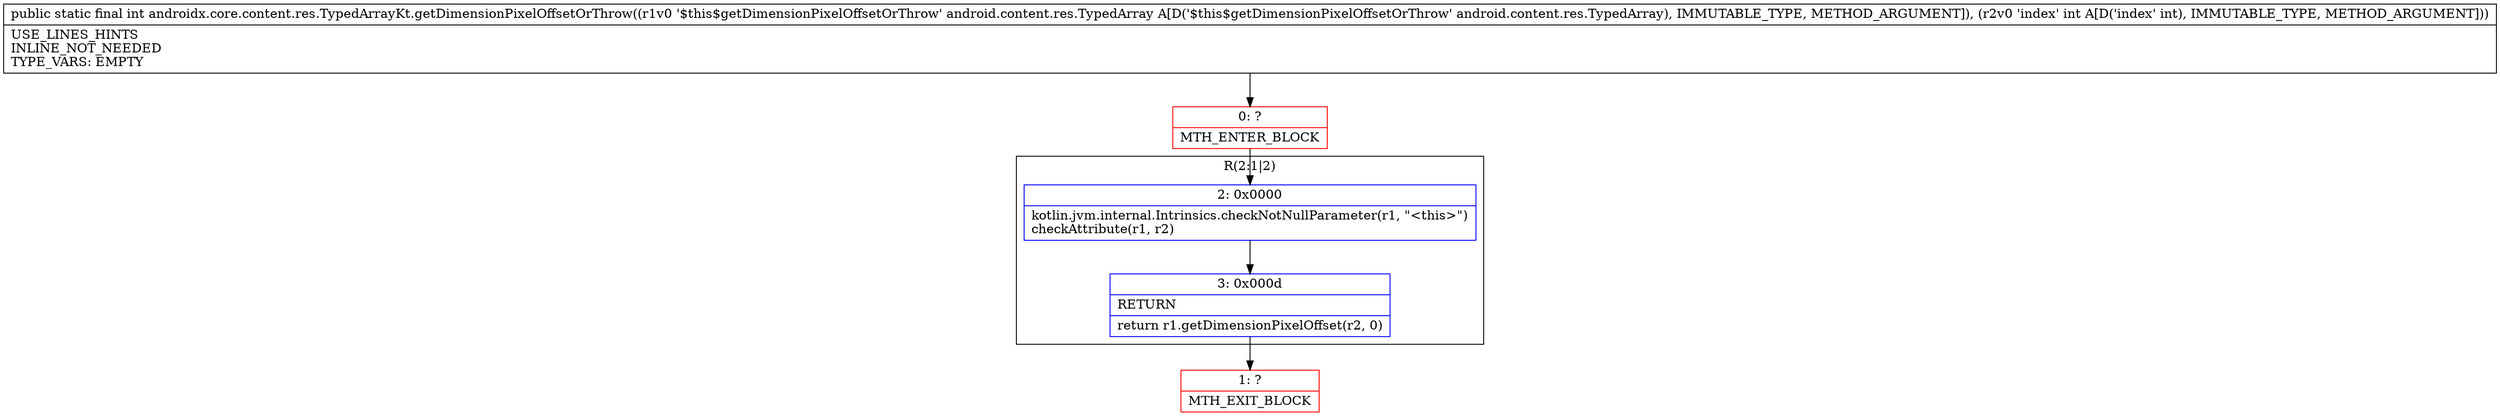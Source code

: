 digraph "CFG forandroidx.core.content.res.TypedArrayKt.getDimensionPixelOffsetOrThrow(Landroid\/content\/res\/TypedArray;I)I" {
subgraph cluster_Region_1410960071 {
label = "R(2:1|2)";
node [shape=record,color=blue];
Node_2 [shape=record,label="{2\:\ 0x0000|kotlin.jvm.internal.Intrinsics.checkNotNullParameter(r1, \"\<this\>\")\lcheckAttribute(r1, r2)\l}"];
Node_3 [shape=record,label="{3\:\ 0x000d|RETURN\l|return r1.getDimensionPixelOffset(r2, 0)\l}"];
}
Node_0 [shape=record,color=red,label="{0\:\ ?|MTH_ENTER_BLOCK\l}"];
Node_1 [shape=record,color=red,label="{1\:\ ?|MTH_EXIT_BLOCK\l}"];
MethodNode[shape=record,label="{public static final int androidx.core.content.res.TypedArrayKt.getDimensionPixelOffsetOrThrow((r1v0 '$this$getDimensionPixelOffsetOrThrow' android.content.res.TypedArray A[D('$this$getDimensionPixelOffsetOrThrow' android.content.res.TypedArray), IMMUTABLE_TYPE, METHOD_ARGUMENT]), (r2v0 'index' int A[D('index' int), IMMUTABLE_TYPE, METHOD_ARGUMENT]))  | USE_LINES_HINTS\lINLINE_NOT_NEEDED\lTYPE_VARS: EMPTY\l}"];
MethodNode -> Node_0;Node_2 -> Node_3;
Node_3 -> Node_1;
Node_0 -> Node_2;
}

